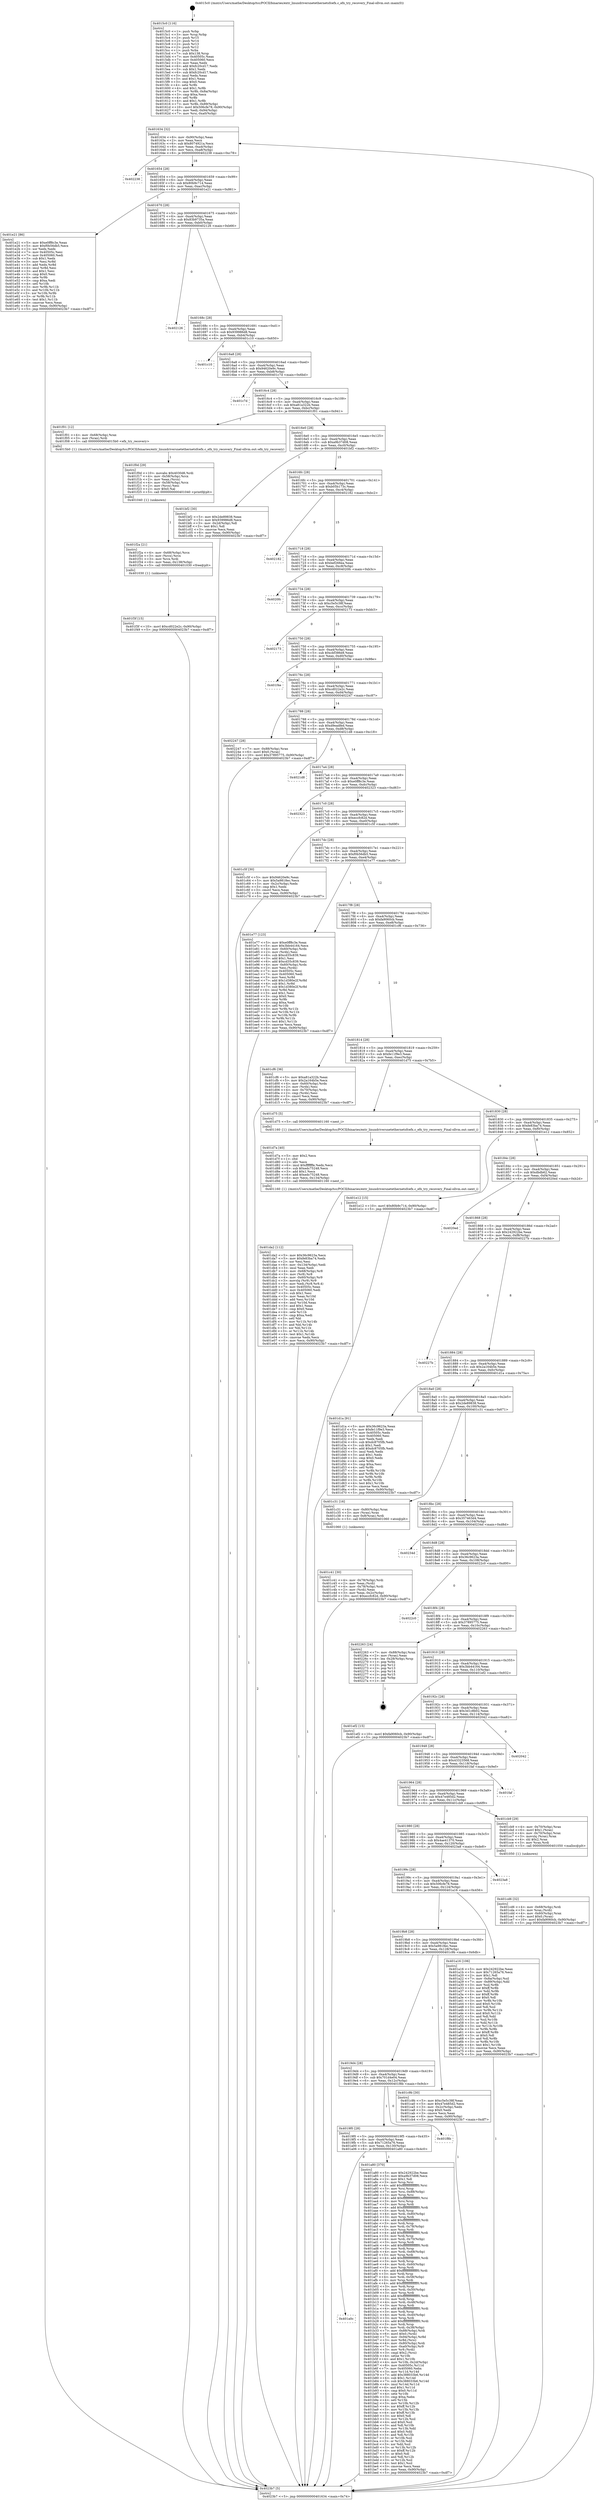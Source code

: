 digraph "0x4015c0" {
  label = "0x4015c0 (/mnt/c/Users/mathe/Desktop/tcc/POCII/binaries/extr_linuxdriversnetethernetsfcefx.c_efx_try_recovery_Final-ollvm.out::main(0))"
  labelloc = "t"
  node[shape=record]

  Entry [label="",width=0.3,height=0.3,shape=circle,fillcolor=black,style=filled]
  "0x401634" [label="{
     0x401634 [32]\l
     | [instrs]\l
     &nbsp;&nbsp;0x401634 \<+6\>: mov -0x90(%rbp),%eax\l
     &nbsp;&nbsp;0x40163a \<+2\>: mov %eax,%ecx\l
     &nbsp;&nbsp;0x40163c \<+6\>: sub $0x8074921a,%ecx\l
     &nbsp;&nbsp;0x401642 \<+6\>: mov %eax,-0xa4(%rbp)\l
     &nbsp;&nbsp;0x401648 \<+6\>: mov %ecx,-0xa8(%rbp)\l
     &nbsp;&nbsp;0x40164e \<+6\>: je 0000000000402238 \<main+0xc78\>\l
  }"]
  "0x402238" [label="{
     0x402238\l
  }", style=dashed]
  "0x401654" [label="{
     0x401654 [28]\l
     | [instrs]\l
     &nbsp;&nbsp;0x401654 \<+5\>: jmp 0000000000401659 \<main+0x99\>\l
     &nbsp;&nbsp;0x401659 \<+6\>: mov -0xa4(%rbp),%eax\l
     &nbsp;&nbsp;0x40165f \<+5\>: sub $0x80b9c714,%eax\l
     &nbsp;&nbsp;0x401664 \<+6\>: mov %eax,-0xac(%rbp)\l
     &nbsp;&nbsp;0x40166a \<+6\>: je 0000000000401e21 \<main+0x861\>\l
  }"]
  Exit [label="",width=0.3,height=0.3,shape=circle,fillcolor=black,style=filled,peripheries=2]
  "0x401e21" [label="{
     0x401e21 [86]\l
     | [instrs]\l
     &nbsp;&nbsp;0x401e21 \<+5\>: mov $0xe0ff8c3e,%eax\l
     &nbsp;&nbsp;0x401e26 \<+5\>: mov $0xf0b56db5,%ecx\l
     &nbsp;&nbsp;0x401e2b \<+2\>: xor %edx,%edx\l
     &nbsp;&nbsp;0x401e2d \<+7\>: mov 0x40505c,%esi\l
     &nbsp;&nbsp;0x401e34 \<+7\>: mov 0x405060,%edi\l
     &nbsp;&nbsp;0x401e3b \<+3\>: sub $0x1,%edx\l
     &nbsp;&nbsp;0x401e3e \<+3\>: mov %esi,%r8d\l
     &nbsp;&nbsp;0x401e41 \<+3\>: add %edx,%r8d\l
     &nbsp;&nbsp;0x401e44 \<+4\>: imul %r8d,%esi\l
     &nbsp;&nbsp;0x401e48 \<+3\>: and $0x1,%esi\l
     &nbsp;&nbsp;0x401e4b \<+3\>: cmp $0x0,%esi\l
     &nbsp;&nbsp;0x401e4e \<+4\>: sete %r9b\l
     &nbsp;&nbsp;0x401e52 \<+3\>: cmp $0xa,%edi\l
     &nbsp;&nbsp;0x401e55 \<+4\>: setl %r10b\l
     &nbsp;&nbsp;0x401e59 \<+3\>: mov %r9b,%r11b\l
     &nbsp;&nbsp;0x401e5c \<+3\>: and %r10b,%r11b\l
     &nbsp;&nbsp;0x401e5f \<+3\>: xor %r10b,%r9b\l
     &nbsp;&nbsp;0x401e62 \<+3\>: or %r9b,%r11b\l
     &nbsp;&nbsp;0x401e65 \<+4\>: test $0x1,%r11b\l
     &nbsp;&nbsp;0x401e69 \<+3\>: cmovne %ecx,%eax\l
     &nbsp;&nbsp;0x401e6c \<+6\>: mov %eax,-0x90(%rbp)\l
     &nbsp;&nbsp;0x401e72 \<+5\>: jmp 00000000004023b7 \<main+0xdf7\>\l
  }"]
  "0x401670" [label="{
     0x401670 [28]\l
     | [instrs]\l
     &nbsp;&nbsp;0x401670 \<+5\>: jmp 0000000000401675 \<main+0xb5\>\l
     &nbsp;&nbsp;0x401675 \<+6\>: mov -0xa4(%rbp),%eax\l
     &nbsp;&nbsp;0x40167b \<+5\>: sub $0x83b9735a,%eax\l
     &nbsp;&nbsp;0x401680 \<+6\>: mov %eax,-0xb0(%rbp)\l
     &nbsp;&nbsp;0x401686 \<+6\>: je 0000000000402126 \<main+0xb66\>\l
  }"]
  "0x401f3f" [label="{
     0x401f3f [15]\l
     | [instrs]\l
     &nbsp;&nbsp;0x401f3f \<+10\>: movl $0xcd022e2c,-0x90(%rbp)\l
     &nbsp;&nbsp;0x401f49 \<+5\>: jmp 00000000004023b7 \<main+0xdf7\>\l
  }"]
  "0x402126" [label="{
     0x402126\l
  }", style=dashed]
  "0x40168c" [label="{
     0x40168c [28]\l
     | [instrs]\l
     &nbsp;&nbsp;0x40168c \<+5\>: jmp 0000000000401691 \<main+0xd1\>\l
     &nbsp;&nbsp;0x401691 \<+6\>: mov -0xa4(%rbp),%eax\l
     &nbsp;&nbsp;0x401697 \<+5\>: sub $0x939986d8,%eax\l
     &nbsp;&nbsp;0x40169c \<+6\>: mov %eax,-0xb4(%rbp)\l
     &nbsp;&nbsp;0x4016a2 \<+6\>: je 0000000000401c10 \<main+0x650\>\l
  }"]
  "0x401f2a" [label="{
     0x401f2a [21]\l
     | [instrs]\l
     &nbsp;&nbsp;0x401f2a \<+4\>: mov -0x68(%rbp),%rcx\l
     &nbsp;&nbsp;0x401f2e \<+3\>: mov (%rcx),%rcx\l
     &nbsp;&nbsp;0x401f31 \<+3\>: mov %rcx,%rdi\l
     &nbsp;&nbsp;0x401f34 \<+6\>: mov %eax,-0x138(%rbp)\l
     &nbsp;&nbsp;0x401f3a \<+5\>: call 0000000000401030 \<free@plt\>\l
     | [calls]\l
     &nbsp;&nbsp;0x401030 \{1\} (unknown)\l
  }"]
  "0x401c10" [label="{
     0x401c10\l
  }", style=dashed]
  "0x4016a8" [label="{
     0x4016a8 [28]\l
     | [instrs]\l
     &nbsp;&nbsp;0x4016a8 \<+5\>: jmp 00000000004016ad \<main+0xed\>\l
     &nbsp;&nbsp;0x4016ad \<+6\>: mov -0xa4(%rbp),%eax\l
     &nbsp;&nbsp;0x4016b3 \<+5\>: sub $0x94620e9c,%eax\l
     &nbsp;&nbsp;0x4016b8 \<+6\>: mov %eax,-0xb8(%rbp)\l
     &nbsp;&nbsp;0x4016be \<+6\>: je 0000000000401c7d \<main+0x6bd\>\l
  }"]
  "0x401f0d" [label="{
     0x401f0d [29]\l
     | [instrs]\l
     &nbsp;&nbsp;0x401f0d \<+10\>: movabs $0x4030d6,%rdi\l
     &nbsp;&nbsp;0x401f17 \<+4\>: mov -0x58(%rbp),%rcx\l
     &nbsp;&nbsp;0x401f1b \<+2\>: mov %eax,(%rcx)\l
     &nbsp;&nbsp;0x401f1d \<+4\>: mov -0x58(%rbp),%rcx\l
     &nbsp;&nbsp;0x401f21 \<+2\>: mov (%rcx),%esi\l
     &nbsp;&nbsp;0x401f23 \<+2\>: mov $0x0,%al\l
     &nbsp;&nbsp;0x401f25 \<+5\>: call 0000000000401040 \<printf@plt\>\l
     | [calls]\l
     &nbsp;&nbsp;0x401040 \{1\} (unknown)\l
  }"]
  "0x401c7d" [label="{
     0x401c7d\l
  }", style=dashed]
  "0x4016c4" [label="{
     0x4016c4 [28]\l
     | [instrs]\l
     &nbsp;&nbsp;0x4016c4 \<+5\>: jmp 00000000004016c9 \<main+0x109\>\l
     &nbsp;&nbsp;0x4016c9 \<+6\>: mov -0xa4(%rbp),%eax\l
     &nbsp;&nbsp;0x4016cf \<+5\>: sub $0xa81a322b,%eax\l
     &nbsp;&nbsp;0x4016d4 \<+6\>: mov %eax,-0xbc(%rbp)\l
     &nbsp;&nbsp;0x4016da \<+6\>: je 0000000000401f01 \<main+0x941\>\l
  }"]
  "0x401da2" [label="{
     0x401da2 [112]\l
     | [instrs]\l
     &nbsp;&nbsp;0x401da2 \<+5\>: mov $0x36c9623a,%ecx\l
     &nbsp;&nbsp;0x401da7 \<+5\>: mov $0xfe83ba74,%edx\l
     &nbsp;&nbsp;0x401dac \<+2\>: xor %esi,%esi\l
     &nbsp;&nbsp;0x401dae \<+6\>: mov -0x134(%rbp),%edi\l
     &nbsp;&nbsp;0x401db4 \<+3\>: imul %eax,%edi\l
     &nbsp;&nbsp;0x401db7 \<+4\>: mov -0x68(%rbp),%r8\l
     &nbsp;&nbsp;0x401dbb \<+3\>: mov (%r8),%r8\l
     &nbsp;&nbsp;0x401dbe \<+4\>: mov -0x60(%rbp),%r9\l
     &nbsp;&nbsp;0x401dc2 \<+3\>: movslq (%r9),%r9\l
     &nbsp;&nbsp;0x401dc5 \<+4\>: mov %edi,(%r8,%r9,4)\l
     &nbsp;&nbsp;0x401dc9 \<+7\>: mov 0x40505c,%eax\l
     &nbsp;&nbsp;0x401dd0 \<+7\>: mov 0x405060,%edi\l
     &nbsp;&nbsp;0x401dd7 \<+3\>: sub $0x1,%esi\l
     &nbsp;&nbsp;0x401dda \<+3\>: mov %eax,%r10d\l
     &nbsp;&nbsp;0x401ddd \<+3\>: add %esi,%r10d\l
     &nbsp;&nbsp;0x401de0 \<+4\>: imul %r10d,%eax\l
     &nbsp;&nbsp;0x401de4 \<+3\>: and $0x1,%eax\l
     &nbsp;&nbsp;0x401de7 \<+3\>: cmp $0x0,%eax\l
     &nbsp;&nbsp;0x401dea \<+4\>: sete %r11b\l
     &nbsp;&nbsp;0x401dee \<+3\>: cmp $0xa,%edi\l
     &nbsp;&nbsp;0x401df1 \<+3\>: setl %bl\l
     &nbsp;&nbsp;0x401df4 \<+3\>: mov %r11b,%r14b\l
     &nbsp;&nbsp;0x401df7 \<+3\>: and %bl,%r14b\l
     &nbsp;&nbsp;0x401dfa \<+3\>: xor %bl,%r11b\l
     &nbsp;&nbsp;0x401dfd \<+3\>: or %r11b,%r14b\l
     &nbsp;&nbsp;0x401e00 \<+4\>: test $0x1,%r14b\l
     &nbsp;&nbsp;0x401e04 \<+3\>: cmovne %edx,%ecx\l
     &nbsp;&nbsp;0x401e07 \<+6\>: mov %ecx,-0x90(%rbp)\l
     &nbsp;&nbsp;0x401e0d \<+5\>: jmp 00000000004023b7 \<main+0xdf7\>\l
  }"]
  "0x401f01" [label="{
     0x401f01 [12]\l
     | [instrs]\l
     &nbsp;&nbsp;0x401f01 \<+4\>: mov -0x68(%rbp),%rax\l
     &nbsp;&nbsp;0x401f05 \<+3\>: mov (%rax),%rdi\l
     &nbsp;&nbsp;0x401f08 \<+5\>: call 00000000004015b0 \<efx_try_recovery\>\l
     | [calls]\l
     &nbsp;&nbsp;0x4015b0 \{1\} (/mnt/c/Users/mathe/Desktop/tcc/POCII/binaries/extr_linuxdriversnetethernetsfcefx.c_efx_try_recovery_Final-ollvm.out::efx_try_recovery)\l
  }"]
  "0x4016e0" [label="{
     0x4016e0 [28]\l
     | [instrs]\l
     &nbsp;&nbsp;0x4016e0 \<+5\>: jmp 00000000004016e5 \<main+0x125\>\l
     &nbsp;&nbsp;0x4016e5 \<+6\>: mov -0xa4(%rbp),%eax\l
     &nbsp;&nbsp;0x4016eb \<+5\>: sub $0xa9b37d08,%eax\l
     &nbsp;&nbsp;0x4016f0 \<+6\>: mov %eax,-0xc0(%rbp)\l
     &nbsp;&nbsp;0x4016f6 \<+6\>: je 0000000000401bf2 \<main+0x632\>\l
  }"]
  "0x401d7a" [label="{
     0x401d7a [40]\l
     | [instrs]\l
     &nbsp;&nbsp;0x401d7a \<+5\>: mov $0x2,%ecx\l
     &nbsp;&nbsp;0x401d7f \<+1\>: cltd\l
     &nbsp;&nbsp;0x401d80 \<+2\>: idiv %ecx\l
     &nbsp;&nbsp;0x401d82 \<+6\>: imul $0xfffffffe,%edx,%ecx\l
     &nbsp;&nbsp;0x401d88 \<+6\>: sub $0xedc75248,%ecx\l
     &nbsp;&nbsp;0x401d8e \<+3\>: add $0x1,%ecx\l
     &nbsp;&nbsp;0x401d91 \<+6\>: add $0xedc75248,%ecx\l
     &nbsp;&nbsp;0x401d97 \<+6\>: mov %ecx,-0x134(%rbp)\l
     &nbsp;&nbsp;0x401d9d \<+5\>: call 0000000000401160 \<next_i\>\l
     | [calls]\l
     &nbsp;&nbsp;0x401160 \{1\} (/mnt/c/Users/mathe/Desktop/tcc/POCII/binaries/extr_linuxdriversnetethernetsfcefx.c_efx_try_recovery_Final-ollvm.out::next_i)\l
  }"]
  "0x401bf2" [label="{
     0x401bf2 [30]\l
     | [instrs]\l
     &nbsp;&nbsp;0x401bf2 \<+5\>: mov $0x2de89838,%eax\l
     &nbsp;&nbsp;0x401bf7 \<+5\>: mov $0x939986d8,%ecx\l
     &nbsp;&nbsp;0x401bfc \<+3\>: mov -0x2d(%rbp),%dl\l
     &nbsp;&nbsp;0x401bff \<+3\>: test $0x1,%dl\l
     &nbsp;&nbsp;0x401c02 \<+3\>: cmovne %ecx,%eax\l
     &nbsp;&nbsp;0x401c05 \<+6\>: mov %eax,-0x90(%rbp)\l
     &nbsp;&nbsp;0x401c0b \<+5\>: jmp 00000000004023b7 \<main+0xdf7\>\l
  }"]
  "0x4016fc" [label="{
     0x4016fc [28]\l
     | [instrs]\l
     &nbsp;&nbsp;0x4016fc \<+5\>: jmp 0000000000401701 \<main+0x141\>\l
     &nbsp;&nbsp;0x401701 \<+6\>: mov -0xa4(%rbp),%eax\l
     &nbsp;&nbsp;0x401707 \<+5\>: sub $0xb05b173c,%eax\l
     &nbsp;&nbsp;0x40170c \<+6\>: mov %eax,-0xc4(%rbp)\l
     &nbsp;&nbsp;0x401712 \<+6\>: je 0000000000402182 \<main+0xbc2\>\l
  }"]
  "0x401cd6" [label="{
     0x401cd6 [32]\l
     | [instrs]\l
     &nbsp;&nbsp;0x401cd6 \<+4\>: mov -0x68(%rbp),%rdi\l
     &nbsp;&nbsp;0x401cda \<+3\>: mov %rax,(%rdi)\l
     &nbsp;&nbsp;0x401cdd \<+4\>: mov -0x60(%rbp),%rax\l
     &nbsp;&nbsp;0x401ce1 \<+6\>: movl $0x0,(%rax)\l
     &nbsp;&nbsp;0x401ce7 \<+10\>: movl $0xfa9060cb,-0x90(%rbp)\l
     &nbsp;&nbsp;0x401cf1 \<+5\>: jmp 00000000004023b7 \<main+0xdf7\>\l
  }"]
  "0x402182" [label="{
     0x402182\l
  }", style=dashed]
  "0x401718" [label="{
     0x401718 [28]\l
     | [instrs]\l
     &nbsp;&nbsp;0x401718 \<+5\>: jmp 000000000040171d \<main+0x15d\>\l
     &nbsp;&nbsp;0x40171d \<+6\>: mov -0xa4(%rbp),%eax\l
     &nbsp;&nbsp;0x401723 \<+5\>: sub $0xbef266ea,%eax\l
     &nbsp;&nbsp;0x401728 \<+6\>: mov %eax,-0xc8(%rbp)\l
     &nbsp;&nbsp;0x40172e \<+6\>: je 00000000004020fc \<main+0xb3c\>\l
  }"]
  "0x401c41" [label="{
     0x401c41 [30]\l
     | [instrs]\l
     &nbsp;&nbsp;0x401c41 \<+4\>: mov -0x78(%rbp),%rdi\l
     &nbsp;&nbsp;0x401c45 \<+2\>: mov %eax,(%rdi)\l
     &nbsp;&nbsp;0x401c47 \<+4\>: mov -0x78(%rbp),%rdi\l
     &nbsp;&nbsp;0x401c4b \<+2\>: mov (%rdi),%eax\l
     &nbsp;&nbsp;0x401c4d \<+3\>: mov %eax,-0x2c(%rbp)\l
     &nbsp;&nbsp;0x401c50 \<+10\>: movl $0xeccfc82d,-0x90(%rbp)\l
     &nbsp;&nbsp;0x401c5a \<+5\>: jmp 00000000004023b7 \<main+0xdf7\>\l
  }"]
  "0x4020fc" [label="{
     0x4020fc\l
  }", style=dashed]
  "0x401734" [label="{
     0x401734 [28]\l
     | [instrs]\l
     &nbsp;&nbsp;0x401734 \<+5\>: jmp 0000000000401739 \<main+0x179\>\l
     &nbsp;&nbsp;0x401739 \<+6\>: mov -0xa4(%rbp),%eax\l
     &nbsp;&nbsp;0x40173f \<+5\>: sub $0xc5e5c38f,%eax\l
     &nbsp;&nbsp;0x401744 \<+6\>: mov %eax,-0xcc(%rbp)\l
     &nbsp;&nbsp;0x40174a \<+6\>: je 0000000000402173 \<main+0xbb3\>\l
  }"]
  "0x401a0c" [label="{
     0x401a0c\l
  }", style=dashed]
  "0x402173" [label="{
     0x402173\l
  }", style=dashed]
  "0x401750" [label="{
     0x401750 [28]\l
     | [instrs]\l
     &nbsp;&nbsp;0x401750 \<+5\>: jmp 0000000000401755 \<main+0x195\>\l
     &nbsp;&nbsp;0x401755 \<+6\>: mov -0xa4(%rbp),%eax\l
     &nbsp;&nbsp;0x40175b \<+5\>: sub $0xcbf386e8,%eax\l
     &nbsp;&nbsp;0x401760 \<+6\>: mov %eax,-0xd0(%rbp)\l
     &nbsp;&nbsp;0x401766 \<+6\>: je 0000000000401f4e \<main+0x98e\>\l
  }"]
  "0x401a80" [label="{
     0x401a80 [370]\l
     | [instrs]\l
     &nbsp;&nbsp;0x401a80 \<+5\>: mov $0x242922be,%eax\l
     &nbsp;&nbsp;0x401a85 \<+5\>: mov $0xa9b37d08,%ecx\l
     &nbsp;&nbsp;0x401a8a \<+2\>: mov $0x1,%dl\l
     &nbsp;&nbsp;0x401a8c \<+3\>: mov %rsp,%rsi\l
     &nbsp;&nbsp;0x401a8f \<+4\>: add $0xfffffffffffffff0,%rsi\l
     &nbsp;&nbsp;0x401a93 \<+3\>: mov %rsi,%rsp\l
     &nbsp;&nbsp;0x401a96 \<+7\>: mov %rsi,-0x88(%rbp)\l
     &nbsp;&nbsp;0x401a9d \<+3\>: mov %rsp,%rsi\l
     &nbsp;&nbsp;0x401aa0 \<+4\>: add $0xfffffffffffffff0,%rsi\l
     &nbsp;&nbsp;0x401aa4 \<+3\>: mov %rsi,%rsp\l
     &nbsp;&nbsp;0x401aa7 \<+3\>: mov %rsp,%rdi\l
     &nbsp;&nbsp;0x401aaa \<+4\>: add $0xfffffffffffffff0,%rdi\l
     &nbsp;&nbsp;0x401aae \<+3\>: mov %rdi,%rsp\l
     &nbsp;&nbsp;0x401ab1 \<+4\>: mov %rdi,-0x80(%rbp)\l
     &nbsp;&nbsp;0x401ab5 \<+3\>: mov %rsp,%rdi\l
     &nbsp;&nbsp;0x401ab8 \<+4\>: add $0xfffffffffffffff0,%rdi\l
     &nbsp;&nbsp;0x401abc \<+3\>: mov %rdi,%rsp\l
     &nbsp;&nbsp;0x401abf \<+4\>: mov %rdi,-0x78(%rbp)\l
     &nbsp;&nbsp;0x401ac3 \<+3\>: mov %rsp,%rdi\l
     &nbsp;&nbsp;0x401ac6 \<+4\>: add $0xfffffffffffffff0,%rdi\l
     &nbsp;&nbsp;0x401aca \<+3\>: mov %rdi,%rsp\l
     &nbsp;&nbsp;0x401acd \<+4\>: mov %rdi,-0x70(%rbp)\l
     &nbsp;&nbsp;0x401ad1 \<+3\>: mov %rsp,%rdi\l
     &nbsp;&nbsp;0x401ad4 \<+4\>: add $0xfffffffffffffff0,%rdi\l
     &nbsp;&nbsp;0x401ad8 \<+3\>: mov %rdi,%rsp\l
     &nbsp;&nbsp;0x401adb \<+4\>: mov %rdi,-0x68(%rbp)\l
     &nbsp;&nbsp;0x401adf \<+3\>: mov %rsp,%rdi\l
     &nbsp;&nbsp;0x401ae2 \<+4\>: add $0xfffffffffffffff0,%rdi\l
     &nbsp;&nbsp;0x401ae6 \<+3\>: mov %rdi,%rsp\l
     &nbsp;&nbsp;0x401ae9 \<+4\>: mov %rdi,-0x60(%rbp)\l
     &nbsp;&nbsp;0x401aed \<+3\>: mov %rsp,%rdi\l
     &nbsp;&nbsp;0x401af0 \<+4\>: add $0xfffffffffffffff0,%rdi\l
     &nbsp;&nbsp;0x401af4 \<+3\>: mov %rdi,%rsp\l
     &nbsp;&nbsp;0x401af7 \<+4\>: mov %rdi,-0x58(%rbp)\l
     &nbsp;&nbsp;0x401afb \<+3\>: mov %rsp,%rdi\l
     &nbsp;&nbsp;0x401afe \<+4\>: add $0xfffffffffffffff0,%rdi\l
     &nbsp;&nbsp;0x401b02 \<+3\>: mov %rdi,%rsp\l
     &nbsp;&nbsp;0x401b05 \<+4\>: mov %rdi,-0x50(%rbp)\l
     &nbsp;&nbsp;0x401b09 \<+3\>: mov %rsp,%rdi\l
     &nbsp;&nbsp;0x401b0c \<+4\>: add $0xfffffffffffffff0,%rdi\l
     &nbsp;&nbsp;0x401b10 \<+3\>: mov %rdi,%rsp\l
     &nbsp;&nbsp;0x401b13 \<+4\>: mov %rdi,-0x48(%rbp)\l
     &nbsp;&nbsp;0x401b17 \<+3\>: mov %rsp,%rdi\l
     &nbsp;&nbsp;0x401b1a \<+4\>: add $0xfffffffffffffff0,%rdi\l
     &nbsp;&nbsp;0x401b1e \<+3\>: mov %rdi,%rsp\l
     &nbsp;&nbsp;0x401b21 \<+4\>: mov %rdi,-0x40(%rbp)\l
     &nbsp;&nbsp;0x401b25 \<+3\>: mov %rsp,%rdi\l
     &nbsp;&nbsp;0x401b28 \<+4\>: add $0xfffffffffffffff0,%rdi\l
     &nbsp;&nbsp;0x401b2c \<+3\>: mov %rdi,%rsp\l
     &nbsp;&nbsp;0x401b2f \<+4\>: mov %rdi,-0x38(%rbp)\l
     &nbsp;&nbsp;0x401b33 \<+7\>: mov -0x88(%rbp),%rdi\l
     &nbsp;&nbsp;0x401b3a \<+6\>: movl $0x0,(%rdi)\l
     &nbsp;&nbsp;0x401b40 \<+7\>: mov -0x94(%rbp),%r8d\l
     &nbsp;&nbsp;0x401b47 \<+3\>: mov %r8d,(%rsi)\l
     &nbsp;&nbsp;0x401b4a \<+4\>: mov -0x80(%rbp),%rdi\l
     &nbsp;&nbsp;0x401b4e \<+7\>: mov -0xa0(%rbp),%r9\l
     &nbsp;&nbsp;0x401b55 \<+3\>: mov %r9,(%rdi)\l
     &nbsp;&nbsp;0x401b58 \<+3\>: cmpl $0x2,(%rsi)\l
     &nbsp;&nbsp;0x401b5b \<+4\>: setne %r10b\l
     &nbsp;&nbsp;0x401b5f \<+4\>: and $0x1,%r10b\l
     &nbsp;&nbsp;0x401b63 \<+4\>: mov %r10b,-0x2d(%rbp)\l
     &nbsp;&nbsp;0x401b67 \<+8\>: mov 0x40505c,%r11d\l
     &nbsp;&nbsp;0x401b6f \<+7\>: mov 0x405060,%ebx\l
     &nbsp;&nbsp;0x401b76 \<+3\>: mov %r11d,%r14d\l
     &nbsp;&nbsp;0x401b79 \<+7\>: add $0x388033b6,%r14d\l
     &nbsp;&nbsp;0x401b80 \<+4\>: sub $0x1,%r14d\l
     &nbsp;&nbsp;0x401b84 \<+7\>: sub $0x388033b6,%r14d\l
     &nbsp;&nbsp;0x401b8b \<+4\>: imul %r14d,%r11d\l
     &nbsp;&nbsp;0x401b8f \<+4\>: and $0x1,%r11d\l
     &nbsp;&nbsp;0x401b93 \<+4\>: cmp $0x0,%r11d\l
     &nbsp;&nbsp;0x401b97 \<+4\>: sete %r10b\l
     &nbsp;&nbsp;0x401b9b \<+3\>: cmp $0xa,%ebx\l
     &nbsp;&nbsp;0x401b9e \<+4\>: setl %r15b\l
     &nbsp;&nbsp;0x401ba2 \<+3\>: mov %r10b,%r12b\l
     &nbsp;&nbsp;0x401ba5 \<+4\>: xor $0xff,%r12b\l
     &nbsp;&nbsp;0x401ba9 \<+3\>: mov %r15b,%r13b\l
     &nbsp;&nbsp;0x401bac \<+4\>: xor $0xff,%r13b\l
     &nbsp;&nbsp;0x401bb0 \<+3\>: xor $0x0,%dl\l
     &nbsp;&nbsp;0x401bb3 \<+3\>: mov %r12b,%sil\l
     &nbsp;&nbsp;0x401bb6 \<+4\>: and $0x0,%sil\l
     &nbsp;&nbsp;0x401bba \<+3\>: and %dl,%r10b\l
     &nbsp;&nbsp;0x401bbd \<+3\>: mov %r13b,%dil\l
     &nbsp;&nbsp;0x401bc0 \<+4\>: and $0x0,%dil\l
     &nbsp;&nbsp;0x401bc4 \<+3\>: and %dl,%r15b\l
     &nbsp;&nbsp;0x401bc7 \<+3\>: or %r10b,%sil\l
     &nbsp;&nbsp;0x401bca \<+3\>: or %r15b,%dil\l
     &nbsp;&nbsp;0x401bcd \<+3\>: xor %dil,%sil\l
     &nbsp;&nbsp;0x401bd0 \<+3\>: or %r13b,%r12b\l
     &nbsp;&nbsp;0x401bd3 \<+4\>: xor $0xff,%r12b\l
     &nbsp;&nbsp;0x401bd7 \<+3\>: or $0x0,%dl\l
     &nbsp;&nbsp;0x401bda \<+3\>: and %dl,%r12b\l
     &nbsp;&nbsp;0x401bdd \<+3\>: or %r12b,%sil\l
     &nbsp;&nbsp;0x401be0 \<+4\>: test $0x1,%sil\l
     &nbsp;&nbsp;0x401be4 \<+3\>: cmovne %ecx,%eax\l
     &nbsp;&nbsp;0x401be7 \<+6\>: mov %eax,-0x90(%rbp)\l
     &nbsp;&nbsp;0x401bed \<+5\>: jmp 00000000004023b7 \<main+0xdf7\>\l
  }"]
  "0x401f4e" [label="{
     0x401f4e\l
  }", style=dashed]
  "0x40176c" [label="{
     0x40176c [28]\l
     | [instrs]\l
     &nbsp;&nbsp;0x40176c \<+5\>: jmp 0000000000401771 \<main+0x1b1\>\l
     &nbsp;&nbsp;0x401771 \<+6\>: mov -0xa4(%rbp),%eax\l
     &nbsp;&nbsp;0x401777 \<+5\>: sub $0xcd022e2c,%eax\l
     &nbsp;&nbsp;0x40177c \<+6\>: mov %eax,-0xd4(%rbp)\l
     &nbsp;&nbsp;0x401782 \<+6\>: je 0000000000402247 \<main+0xc87\>\l
  }"]
  "0x4019f0" [label="{
     0x4019f0 [28]\l
     | [instrs]\l
     &nbsp;&nbsp;0x4019f0 \<+5\>: jmp 00000000004019f5 \<main+0x435\>\l
     &nbsp;&nbsp;0x4019f5 \<+6\>: mov -0xa4(%rbp),%eax\l
     &nbsp;&nbsp;0x4019fb \<+5\>: sub $0x71265a76,%eax\l
     &nbsp;&nbsp;0x401a00 \<+6\>: mov %eax,-0x130(%rbp)\l
     &nbsp;&nbsp;0x401a06 \<+6\>: je 0000000000401a80 \<main+0x4c0\>\l
  }"]
  "0x402247" [label="{
     0x402247 [28]\l
     | [instrs]\l
     &nbsp;&nbsp;0x402247 \<+7\>: mov -0x88(%rbp),%rax\l
     &nbsp;&nbsp;0x40224e \<+6\>: movl $0x0,(%rax)\l
     &nbsp;&nbsp;0x402254 \<+10\>: movl $0x37895775,-0x90(%rbp)\l
     &nbsp;&nbsp;0x40225e \<+5\>: jmp 00000000004023b7 \<main+0xdf7\>\l
  }"]
  "0x401788" [label="{
     0x401788 [28]\l
     | [instrs]\l
     &nbsp;&nbsp;0x401788 \<+5\>: jmp 000000000040178d \<main+0x1cd\>\l
     &nbsp;&nbsp;0x40178d \<+6\>: mov -0xa4(%rbp),%eax\l
     &nbsp;&nbsp;0x401793 \<+5\>: sub $0xd9eadfed,%eax\l
     &nbsp;&nbsp;0x401798 \<+6\>: mov %eax,-0xd8(%rbp)\l
     &nbsp;&nbsp;0x40179e \<+6\>: je 00000000004021d8 \<main+0xc18\>\l
  }"]
  "0x401f8b" [label="{
     0x401f8b\l
  }", style=dashed]
  "0x4021d8" [label="{
     0x4021d8\l
  }", style=dashed]
  "0x4017a4" [label="{
     0x4017a4 [28]\l
     | [instrs]\l
     &nbsp;&nbsp;0x4017a4 \<+5\>: jmp 00000000004017a9 \<main+0x1e9\>\l
     &nbsp;&nbsp;0x4017a9 \<+6\>: mov -0xa4(%rbp),%eax\l
     &nbsp;&nbsp;0x4017af \<+5\>: sub $0xe0ff8c3e,%eax\l
     &nbsp;&nbsp;0x4017b4 \<+6\>: mov %eax,-0xdc(%rbp)\l
     &nbsp;&nbsp;0x4017ba \<+6\>: je 0000000000402323 \<main+0xd63\>\l
  }"]
  "0x4019d4" [label="{
     0x4019d4 [28]\l
     | [instrs]\l
     &nbsp;&nbsp;0x4019d4 \<+5\>: jmp 00000000004019d9 \<main+0x419\>\l
     &nbsp;&nbsp;0x4019d9 \<+6\>: mov -0xa4(%rbp),%eax\l
     &nbsp;&nbsp;0x4019df \<+5\>: sub $0x701d4e04,%eax\l
     &nbsp;&nbsp;0x4019e4 \<+6\>: mov %eax,-0x12c(%rbp)\l
     &nbsp;&nbsp;0x4019ea \<+6\>: je 0000000000401f8b \<main+0x9cb\>\l
  }"]
  "0x402323" [label="{
     0x402323\l
  }", style=dashed]
  "0x4017c0" [label="{
     0x4017c0 [28]\l
     | [instrs]\l
     &nbsp;&nbsp;0x4017c0 \<+5\>: jmp 00000000004017c5 \<main+0x205\>\l
     &nbsp;&nbsp;0x4017c5 \<+6\>: mov -0xa4(%rbp),%eax\l
     &nbsp;&nbsp;0x4017cb \<+5\>: sub $0xeccfc82d,%eax\l
     &nbsp;&nbsp;0x4017d0 \<+6\>: mov %eax,-0xe0(%rbp)\l
     &nbsp;&nbsp;0x4017d6 \<+6\>: je 0000000000401c5f \<main+0x69f\>\l
  }"]
  "0x401c9b" [label="{
     0x401c9b [30]\l
     | [instrs]\l
     &nbsp;&nbsp;0x401c9b \<+5\>: mov $0xc5e5c38f,%eax\l
     &nbsp;&nbsp;0x401ca0 \<+5\>: mov $0x47e485d2,%ecx\l
     &nbsp;&nbsp;0x401ca5 \<+3\>: mov -0x2c(%rbp),%edx\l
     &nbsp;&nbsp;0x401ca8 \<+3\>: cmp $0x0,%edx\l
     &nbsp;&nbsp;0x401cab \<+3\>: cmove %ecx,%eax\l
     &nbsp;&nbsp;0x401cae \<+6\>: mov %eax,-0x90(%rbp)\l
     &nbsp;&nbsp;0x401cb4 \<+5\>: jmp 00000000004023b7 \<main+0xdf7\>\l
  }"]
  "0x401c5f" [label="{
     0x401c5f [30]\l
     | [instrs]\l
     &nbsp;&nbsp;0x401c5f \<+5\>: mov $0x94620e9c,%eax\l
     &nbsp;&nbsp;0x401c64 \<+5\>: mov $0x5a9818ec,%ecx\l
     &nbsp;&nbsp;0x401c69 \<+3\>: mov -0x2c(%rbp),%edx\l
     &nbsp;&nbsp;0x401c6c \<+3\>: cmp $0x1,%edx\l
     &nbsp;&nbsp;0x401c6f \<+3\>: cmovl %ecx,%eax\l
     &nbsp;&nbsp;0x401c72 \<+6\>: mov %eax,-0x90(%rbp)\l
     &nbsp;&nbsp;0x401c78 \<+5\>: jmp 00000000004023b7 \<main+0xdf7\>\l
  }"]
  "0x4017dc" [label="{
     0x4017dc [28]\l
     | [instrs]\l
     &nbsp;&nbsp;0x4017dc \<+5\>: jmp 00000000004017e1 \<main+0x221\>\l
     &nbsp;&nbsp;0x4017e1 \<+6\>: mov -0xa4(%rbp),%eax\l
     &nbsp;&nbsp;0x4017e7 \<+5\>: sub $0xf0b56db5,%eax\l
     &nbsp;&nbsp;0x4017ec \<+6\>: mov %eax,-0xe4(%rbp)\l
     &nbsp;&nbsp;0x4017f2 \<+6\>: je 0000000000401e77 \<main+0x8b7\>\l
  }"]
  "0x4015c0" [label="{
     0x4015c0 [116]\l
     | [instrs]\l
     &nbsp;&nbsp;0x4015c0 \<+1\>: push %rbp\l
     &nbsp;&nbsp;0x4015c1 \<+3\>: mov %rsp,%rbp\l
     &nbsp;&nbsp;0x4015c4 \<+2\>: push %r15\l
     &nbsp;&nbsp;0x4015c6 \<+2\>: push %r14\l
     &nbsp;&nbsp;0x4015c8 \<+2\>: push %r13\l
     &nbsp;&nbsp;0x4015ca \<+2\>: push %r12\l
     &nbsp;&nbsp;0x4015cc \<+1\>: push %rbx\l
     &nbsp;&nbsp;0x4015cd \<+7\>: sub $0x138,%rsp\l
     &nbsp;&nbsp;0x4015d4 \<+7\>: mov 0x40505c,%eax\l
     &nbsp;&nbsp;0x4015db \<+7\>: mov 0x405060,%ecx\l
     &nbsp;&nbsp;0x4015e2 \<+2\>: mov %eax,%edx\l
     &nbsp;&nbsp;0x4015e4 \<+6\>: add $0xfc20cd17,%edx\l
     &nbsp;&nbsp;0x4015ea \<+3\>: sub $0x1,%edx\l
     &nbsp;&nbsp;0x4015ed \<+6\>: sub $0xfc20cd17,%edx\l
     &nbsp;&nbsp;0x4015f3 \<+3\>: imul %edx,%eax\l
     &nbsp;&nbsp;0x4015f6 \<+3\>: and $0x1,%eax\l
     &nbsp;&nbsp;0x4015f9 \<+3\>: cmp $0x0,%eax\l
     &nbsp;&nbsp;0x4015fc \<+4\>: sete %r8b\l
     &nbsp;&nbsp;0x401600 \<+4\>: and $0x1,%r8b\l
     &nbsp;&nbsp;0x401604 \<+7\>: mov %r8b,-0x8a(%rbp)\l
     &nbsp;&nbsp;0x40160b \<+3\>: cmp $0xa,%ecx\l
     &nbsp;&nbsp;0x40160e \<+4\>: setl %r8b\l
     &nbsp;&nbsp;0x401612 \<+4\>: and $0x1,%r8b\l
     &nbsp;&nbsp;0x401616 \<+7\>: mov %r8b,-0x89(%rbp)\l
     &nbsp;&nbsp;0x40161d \<+10\>: movl $0x506cfe78,-0x90(%rbp)\l
     &nbsp;&nbsp;0x401627 \<+6\>: mov %edi,-0x94(%rbp)\l
     &nbsp;&nbsp;0x40162d \<+7\>: mov %rsi,-0xa0(%rbp)\l
  }"]
  "0x401e77" [label="{
     0x401e77 [123]\l
     | [instrs]\l
     &nbsp;&nbsp;0x401e77 \<+5\>: mov $0xe0ff8c3e,%eax\l
     &nbsp;&nbsp;0x401e7c \<+5\>: mov $0x3bb44164,%ecx\l
     &nbsp;&nbsp;0x401e81 \<+4\>: mov -0x60(%rbp),%rdx\l
     &nbsp;&nbsp;0x401e85 \<+2\>: mov (%rdx),%esi\l
     &nbsp;&nbsp;0x401e87 \<+6\>: sub $0xcd35c839,%esi\l
     &nbsp;&nbsp;0x401e8d \<+3\>: add $0x1,%esi\l
     &nbsp;&nbsp;0x401e90 \<+6\>: add $0xcd35c839,%esi\l
     &nbsp;&nbsp;0x401e96 \<+4\>: mov -0x60(%rbp),%rdx\l
     &nbsp;&nbsp;0x401e9a \<+2\>: mov %esi,(%rdx)\l
     &nbsp;&nbsp;0x401e9c \<+7\>: mov 0x40505c,%esi\l
     &nbsp;&nbsp;0x401ea3 \<+7\>: mov 0x405060,%edi\l
     &nbsp;&nbsp;0x401eaa \<+3\>: mov %esi,%r8d\l
     &nbsp;&nbsp;0x401ead \<+7\>: add $0x1d380e2f,%r8d\l
     &nbsp;&nbsp;0x401eb4 \<+4\>: sub $0x1,%r8d\l
     &nbsp;&nbsp;0x401eb8 \<+7\>: sub $0x1d380e2f,%r8d\l
     &nbsp;&nbsp;0x401ebf \<+4\>: imul %r8d,%esi\l
     &nbsp;&nbsp;0x401ec3 \<+3\>: and $0x1,%esi\l
     &nbsp;&nbsp;0x401ec6 \<+3\>: cmp $0x0,%esi\l
     &nbsp;&nbsp;0x401ec9 \<+4\>: sete %r9b\l
     &nbsp;&nbsp;0x401ecd \<+3\>: cmp $0xa,%edi\l
     &nbsp;&nbsp;0x401ed0 \<+4\>: setl %r10b\l
     &nbsp;&nbsp;0x401ed4 \<+3\>: mov %r9b,%r11b\l
     &nbsp;&nbsp;0x401ed7 \<+3\>: and %r10b,%r11b\l
     &nbsp;&nbsp;0x401eda \<+3\>: xor %r10b,%r9b\l
     &nbsp;&nbsp;0x401edd \<+3\>: or %r9b,%r11b\l
     &nbsp;&nbsp;0x401ee0 \<+4\>: test $0x1,%r11b\l
     &nbsp;&nbsp;0x401ee4 \<+3\>: cmovne %ecx,%eax\l
     &nbsp;&nbsp;0x401ee7 \<+6\>: mov %eax,-0x90(%rbp)\l
     &nbsp;&nbsp;0x401eed \<+5\>: jmp 00000000004023b7 \<main+0xdf7\>\l
  }"]
  "0x4017f8" [label="{
     0x4017f8 [28]\l
     | [instrs]\l
     &nbsp;&nbsp;0x4017f8 \<+5\>: jmp 00000000004017fd \<main+0x23d\>\l
     &nbsp;&nbsp;0x4017fd \<+6\>: mov -0xa4(%rbp),%eax\l
     &nbsp;&nbsp;0x401803 \<+5\>: sub $0xfa9060cb,%eax\l
     &nbsp;&nbsp;0x401808 \<+6\>: mov %eax,-0xe8(%rbp)\l
     &nbsp;&nbsp;0x40180e \<+6\>: je 0000000000401cf6 \<main+0x736\>\l
  }"]
  "0x4023b7" [label="{
     0x4023b7 [5]\l
     | [instrs]\l
     &nbsp;&nbsp;0x4023b7 \<+5\>: jmp 0000000000401634 \<main+0x74\>\l
  }"]
  "0x401cf6" [label="{
     0x401cf6 [36]\l
     | [instrs]\l
     &nbsp;&nbsp;0x401cf6 \<+5\>: mov $0xa81a322b,%eax\l
     &nbsp;&nbsp;0x401cfb \<+5\>: mov $0x2a164b5e,%ecx\l
     &nbsp;&nbsp;0x401d00 \<+4\>: mov -0x60(%rbp),%rdx\l
     &nbsp;&nbsp;0x401d04 \<+2\>: mov (%rdx),%esi\l
     &nbsp;&nbsp;0x401d06 \<+4\>: mov -0x70(%rbp),%rdx\l
     &nbsp;&nbsp;0x401d0a \<+2\>: cmp (%rdx),%esi\l
     &nbsp;&nbsp;0x401d0c \<+3\>: cmovl %ecx,%eax\l
     &nbsp;&nbsp;0x401d0f \<+6\>: mov %eax,-0x90(%rbp)\l
     &nbsp;&nbsp;0x401d15 \<+5\>: jmp 00000000004023b7 \<main+0xdf7\>\l
  }"]
  "0x401814" [label="{
     0x401814 [28]\l
     | [instrs]\l
     &nbsp;&nbsp;0x401814 \<+5\>: jmp 0000000000401819 \<main+0x259\>\l
     &nbsp;&nbsp;0x401819 \<+6\>: mov -0xa4(%rbp),%eax\l
     &nbsp;&nbsp;0x40181f \<+5\>: sub $0xfe11f9e3,%eax\l
     &nbsp;&nbsp;0x401824 \<+6\>: mov %eax,-0xec(%rbp)\l
     &nbsp;&nbsp;0x40182a \<+6\>: je 0000000000401d75 \<main+0x7b5\>\l
  }"]
  "0x4019b8" [label="{
     0x4019b8 [28]\l
     | [instrs]\l
     &nbsp;&nbsp;0x4019b8 \<+5\>: jmp 00000000004019bd \<main+0x3fd\>\l
     &nbsp;&nbsp;0x4019bd \<+6\>: mov -0xa4(%rbp),%eax\l
     &nbsp;&nbsp;0x4019c3 \<+5\>: sub $0x5a9818ec,%eax\l
     &nbsp;&nbsp;0x4019c8 \<+6\>: mov %eax,-0x128(%rbp)\l
     &nbsp;&nbsp;0x4019ce \<+6\>: je 0000000000401c9b \<main+0x6db\>\l
  }"]
  "0x401d75" [label="{
     0x401d75 [5]\l
     | [instrs]\l
     &nbsp;&nbsp;0x401d75 \<+5\>: call 0000000000401160 \<next_i\>\l
     | [calls]\l
     &nbsp;&nbsp;0x401160 \{1\} (/mnt/c/Users/mathe/Desktop/tcc/POCII/binaries/extr_linuxdriversnetethernetsfcefx.c_efx_try_recovery_Final-ollvm.out::next_i)\l
  }"]
  "0x401830" [label="{
     0x401830 [28]\l
     | [instrs]\l
     &nbsp;&nbsp;0x401830 \<+5\>: jmp 0000000000401835 \<main+0x275\>\l
     &nbsp;&nbsp;0x401835 \<+6\>: mov -0xa4(%rbp),%eax\l
     &nbsp;&nbsp;0x40183b \<+5\>: sub $0xfe83ba74,%eax\l
     &nbsp;&nbsp;0x401840 \<+6\>: mov %eax,-0xf0(%rbp)\l
     &nbsp;&nbsp;0x401846 \<+6\>: je 0000000000401e12 \<main+0x852\>\l
  }"]
  "0x401a16" [label="{
     0x401a16 [106]\l
     | [instrs]\l
     &nbsp;&nbsp;0x401a16 \<+5\>: mov $0x242922be,%eax\l
     &nbsp;&nbsp;0x401a1b \<+5\>: mov $0x71265a76,%ecx\l
     &nbsp;&nbsp;0x401a20 \<+2\>: mov $0x1,%dl\l
     &nbsp;&nbsp;0x401a22 \<+7\>: mov -0x8a(%rbp),%sil\l
     &nbsp;&nbsp;0x401a29 \<+7\>: mov -0x89(%rbp),%dil\l
     &nbsp;&nbsp;0x401a30 \<+3\>: mov %sil,%r8b\l
     &nbsp;&nbsp;0x401a33 \<+4\>: xor $0xff,%r8b\l
     &nbsp;&nbsp;0x401a37 \<+3\>: mov %dil,%r9b\l
     &nbsp;&nbsp;0x401a3a \<+4\>: xor $0xff,%r9b\l
     &nbsp;&nbsp;0x401a3e \<+3\>: xor $0x0,%dl\l
     &nbsp;&nbsp;0x401a41 \<+3\>: mov %r8b,%r10b\l
     &nbsp;&nbsp;0x401a44 \<+4\>: and $0x0,%r10b\l
     &nbsp;&nbsp;0x401a48 \<+3\>: and %dl,%sil\l
     &nbsp;&nbsp;0x401a4b \<+3\>: mov %r9b,%r11b\l
     &nbsp;&nbsp;0x401a4e \<+4\>: and $0x0,%r11b\l
     &nbsp;&nbsp;0x401a52 \<+3\>: and %dl,%dil\l
     &nbsp;&nbsp;0x401a55 \<+3\>: or %sil,%r10b\l
     &nbsp;&nbsp;0x401a58 \<+3\>: or %dil,%r11b\l
     &nbsp;&nbsp;0x401a5b \<+3\>: xor %r11b,%r10b\l
     &nbsp;&nbsp;0x401a5e \<+3\>: or %r9b,%r8b\l
     &nbsp;&nbsp;0x401a61 \<+4\>: xor $0xff,%r8b\l
     &nbsp;&nbsp;0x401a65 \<+3\>: or $0x0,%dl\l
     &nbsp;&nbsp;0x401a68 \<+3\>: and %dl,%r8b\l
     &nbsp;&nbsp;0x401a6b \<+3\>: or %r8b,%r10b\l
     &nbsp;&nbsp;0x401a6e \<+4\>: test $0x1,%r10b\l
     &nbsp;&nbsp;0x401a72 \<+3\>: cmovne %ecx,%eax\l
     &nbsp;&nbsp;0x401a75 \<+6\>: mov %eax,-0x90(%rbp)\l
     &nbsp;&nbsp;0x401a7b \<+5\>: jmp 00000000004023b7 \<main+0xdf7\>\l
  }"]
  "0x401e12" [label="{
     0x401e12 [15]\l
     | [instrs]\l
     &nbsp;&nbsp;0x401e12 \<+10\>: movl $0x80b9c714,-0x90(%rbp)\l
     &nbsp;&nbsp;0x401e1c \<+5\>: jmp 00000000004023b7 \<main+0xdf7\>\l
  }"]
  "0x40184c" [label="{
     0x40184c [28]\l
     | [instrs]\l
     &nbsp;&nbsp;0x40184c \<+5\>: jmp 0000000000401851 \<main+0x291\>\l
     &nbsp;&nbsp;0x401851 \<+6\>: mov -0xa4(%rbp),%eax\l
     &nbsp;&nbsp;0x401857 \<+5\>: sub $0xdbdb62,%eax\l
     &nbsp;&nbsp;0x40185c \<+6\>: mov %eax,-0xf4(%rbp)\l
     &nbsp;&nbsp;0x401862 \<+6\>: je 00000000004020ed \<main+0xb2d\>\l
  }"]
  "0x40199c" [label="{
     0x40199c [28]\l
     | [instrs]\l
     &nbsp;&nbsp;0x40199c \<+5\>: jmp 00000000004019a1 \<main+0x3e1\>\l
     &nbsp;&nbsp;0x4019a1 \<+6\>: mov -0xa4(%rbp),%eax\l
     &nbsp;&nbsp;0x4019a7 \<+5\>: sub $0x506cfe78,%eax\l
     &nbsp;&nbsp;0x4019ac \<+6\>: mov %eax,-0x124(%rbp)\l
     &nbsp;&nbsp;0x4019b2 \<+6\>: je 0000000000401a16 \<main+0x456\>\l
  }"]
  "0x4020ed" [label="{
     0x4020ed\l
  }", style=dashed]
  "0x401868" [label="{
     0x401868 [28]\l
     | [instrs]\l
     &nbsp;&nbsp;0x401868 \<+5\>: jmp 000000000040186d \<main+0x2ad\>\l
     &nbsp;&nbsp;0x40186d \<+6\>: mov -0xa4(%rbp),%eax\l
     &nbsp;&nbsp;0x401873 \<+5\>: sub $0x242922be,%eax\l
     &nbsp;&nbsp;0x401878 \<+6\>: mov %eax,-0xf8(%rbp)\l
     &nbsp;&nbsp;0x40187e \<+6\>: je 000000000040227b \<main+0xcbb\>\l
  }"]
  "0x4023a8" [label="{
     0x4023a8\l
  }", style=dashed]
  "0x40227b" [label="{
     0x40227b\l
  }", style=dashed]
  "0x401884" [label="{
     0x401884 [28]\l
     | [instrs]\l
     &nbsp;&nbsp;0x401884 \<+5\>: jmp 0000000000401889 \<main+0x2c9\>\l
     &nbsp;&nbsp;0x401889 \<+6\>: mov -0xa4(%rbp),%eax\l
     &nbsp;&nbsp;0x40188f \<+5\>: sub $0x2a164b5e,%eax\l
     &nbsp;&nbsp;0x401894 \<+6\>: mov %eax,-0xfc(%rbp)\l
     &nbsp;&nbsp;0x40189a \<+6\>: je 0000000000401d1a \<main+0x75a\>\l
  }"]
  "0x401980" [label="{
     0x401980 [28]\l
     | [instrs]\l
     &nbsp;&nbsp;0x401980 \<+5\>: jmp 0000000000401985 \<main+0x3c5\>\l
     &nbsp;&nbsp;0x401985 \<+6\>: mov -0xa4(%rbp),%eax\l
     &nbsp;&nbsp;0x40198b \<+5\>: sub $0x4ae41370,%eax\l
     &nbsp;&nbsp;0x401990 \<+6\>: mov %eax,-0x120(%rbp)\l
     &nbsp;&nbsp;0x401996 \<+6\>: je 00000000004023a8 \<main+0xde8\>\l
  }"]
  "0x401d1a" [label="{
     0x401d1a [91]\l
     | [instrs]\l
     &nbsp;&nbsp;0x401d1a \<+5\>: mov $0x36c9623a,%eax\l
     &nbsp;&nbsp;0x401d1f \<+5\>: mov $0xfe11f9e3,%ecx\l
     &nbsp;&nbsp;0x401d24 \<+7\>: mov 0x40505c,%edx\l
     &nbsp;&nbsp;0x401d2b \<+7\>: mov 0x405060,%esi\l
     &nbsp;&nbsp;0x401d32 \<+2\>: mov %edx,%edi\l
     &nbsp;&nbsp;0x401d34 \<+6\>: sub $0xdc8705fb,%edi\l
     &nbsp;&nbsp;0x401d3a \<+3\>: sub $0x1,%edi\l
     &nbsp;&nbsp;0x401d3d \<+6\>: add $0xdc8705fb,%edi\l
     &nbsp;&nbsp;0x401d43 \<+3\>: imul %edi,%edx\l
     &nbsp;&nbsp;0x401d46 \<+3\>: and $0x1,%edx\l
     &nbsp;&nbsp;0x401d49 \<+3\>: cmp $0x0,%edx\l
     &nbsp;&nbsp;0x401d4c \<+4\>: sete %r8b\l
     &nbsp;&nbsp;0x401d50 \<+3\>: cmp $0xa,%esi\l
     &nbsp;&nbsp;0x401d53 \<+4\>: setl %r9b\l
     &nbsp;&nbsp;0x401d57 \<+3\>: mov %r8b,%r10b\l
     &nbsp;&nbsp;0x401d5a \<+3\>: and %r9b,%r10b\l
     &nbsp;&nbsp;0x401d5d \<+3\>: xor %r9b,%r8b\l
     &nbsp;&nbsp;0x401d60 \<+3\>: or %r8b,%r10b\l
     &nbsp;&nbsp;0x401d63 \<+4\>: test $0x1,%r10b\l
     &nbsp;&nbsp;0x401d67 \<+3\>: cmovne %ecx,%eax\l
     &nbsp;&nbsp;0x401d6a \<+6\>: mov %eax,-0x90(%rbp)\l
     &nbsp;&nbsp;0x401d70 \<+5\>: jmp 00000000004023b7 \<main+0xdf7\>\l
  }"]
  "0x4018a0" [label="{
     0x4018a0 [28]\l
     | [instrs]\l
     &nbsp;&nbsp;0x4018a0 \<+5\>: jmp 00000000004018a5 \<main+0x2e5\>\l
     &nbsp;&nbsp;0x4018a5 \<+6\>: mov -0xa4(%rbp),%eax\l
     &nbsp;&nbsp;0x4018ab \<+5\>: sub $0x2de89838,%eax\l
     &nbsp;&nbsp;0x4018b0 \<+6\>: mov %eax,-0x100(%rbp)\l
     &nbsp;&nbsp;0x4018b6 \<+6\>: je 0000000000401c31 \<main+0x671\>\l
  }"]
  "0x401cb9" [label="{
     0x401cb9 [29]\l
     | [instrs]\l
     &nbsp;&nbsp;0x401cb9 \<+4\>: mov -0x70(%rbp),%rax\l
     &nbsp;&nbsp;0x401cbd \<+6\>: movl $0x1,(%rax)\l
     &nbsp;&nbsp;0x401cc3 \<+4\>: mov -0x70(%rbp),%rax\l
     &nbsp;&nbsp;0x401cc7 \<+3\>: movslq (%rax),%rax\l
     &nbsp;&nbsp;0x401cca \<+4\>: shl $0x2,%rax\l
     &nbsp;&nbsp;0x401cce \<+3\>: mov %rax,%rdi\l
     &nbsp;&nbsp;0x401cd1 \<+5\>: call 0000000000401050 \<malloc@plt\>\l
     | [calls]\l
     &nbsp;&nbsp;0x401050 \{1\} (unknown)\l
  }"]
  "0x401c31" [label="{
     0x401c31 [16]\l
     | [instrs]\l
     &nbsp;&nbsp;0x401c31 \<+4\>: mov -0x80(%rbp),%rax\l
     &nbsp;&nbsp;0x401c35 \<+3\>: mov (%rax),%rax\l
     &nbsp;&nbsp;0x401c38 \<+4\>: mov 0x8(%rax),%rdi\l
     &nbsp;&nbsp;0x401c3c \<+5\>: call 0000000000401060 \<atoi@plt\>\l
     | [calls]\l
     &nbsp;&nbsp;0x401060 \{1\} (unknown)\l
  }"]
  "0x4018bc" [label="{
     0x4018bc [28]\l
     | [instrs]\l
     &nbsp;&nbsp;0x4018bc \<+5\>: jmp 00000000004018c1 \<main+0x301\>\l
     &nbsp;&nbsp;0x4018c1 \<+6\>: mov -0xa4(%rbp),%eax\l
     &nbsp;&nbsp;0x4018c7 \<+5\>: sub $0x357463d4,%eax\l
     &nbsp;&nbsp;0x4018cc \<+6\>: mov %eax,-0x104(%rbp)\l
     &nbsp;&nbsp;0x4018d2 \<+6\>: je 000000000040234d \<main+0xd8d\>\l
  }"]
  "0x401964" [label="{
     0x401964 [28]\l
     | [instrs]\l
     &nbsp;&nbsp;0x401964 \<+5\>: jmp 0000000000401969 \<main+0x3a9\>\l
     &nbsp;&nbsp;0x401969 \<+6\>: mov -0xa4(%rbp),%eax\l
     &nbsp;&nbsp;0x40196f \<+5\>: sub $0x47e485d2,%eax\l
     &nbsp;&nbsp;0x401974 \<+6\>: mov %eax,-0x11c(%rbp)\l
     &nbsp;&nbsp;0x40197a \<+6\>: je 0000000000401cb9 \<main+0x6f9\>\l
  }"]
  "0x40234d" [label="{
     0x40234d\l
  }", style=dashed]
  "0x4018d8" [label="{
     0x4018d8 [28]\l
     | [instrs]\l
     &nbsp;&nbsp;0x4018d8 \<+5\>: jmp 00000000004018dd \<main+0x31d\>\l
     &nbsp;&nbsp;0x4018dd \<+6\>: mov -0xa4(%rbp),%eax\l
     &nbsp;&nbsp;0x4018e3 \<+5\>: sub $0x36c9623a,%eax\l
     &nbsp;&nbsp;0x4018e8 \<+6\>: mov %eax,-0x108(%rbp)\l
     &nbsp;&nbsp;0x4018ee \<+6\>: je 00000000004022c0 \<main+0xd00\>\l
  }"]
  "0x401faf" [label="{
     0x401faf\l
  }", style=dashed]
  "0x4022c0" [label="{
     0x4022c0\l
  }", style=dashed]
  "0x4018f4" [label="{
     0x4018f4 [28]\l
     | [instrs]\l
     &nbsp;&nbsp;0x4018f4 \<+5\>: jmp 00000000004018f9 \<main+0x339\>\l
     &nbsp;&nbsp;0x4018f9 \<+6\>: mov -0xa4(%rbp),%eax\l
     &nbsp;&nbsp;0x4018ff \<+5\>: sub $0x37895775,%eax\l
     &nbsp;&nbsp;0x401904 \<+6\>: mov %eax,-0x10c(%rbp)\l
     &nbsp;&nbsp;0x40190a \<+6\>: je 0000000000402263 \<main+0xca3\>\l
  }"]
  "0x401948" [label="{
     0x401948 [28]\l
     | [instrs]\l
     &nbsp;&nbsp;0x401948 \<+5\>: jmp 000000000040194d \<main+0x38d\>\l
     &nbsp;&nbsp;0x40194d \<+6\>: mov -0xa4(%rbp),%eax\l
     &nbsp;&nbsp;0x401953 \<+5\>: sub $0x43323568,%eax\l
     &nbsp;&nbsp;0x401958 \<+6\>: mov %eax,-0x118(%rbp)\l
     &nbsp;&nbsp;0x40195e \<+6\>: je 0000000000401faf \<main+0x9ef\>\l
  }"]
  "0x402263" [label="{
     0x402263 [24]\l
     | [instrs]\l
     &nbsp;&nbsp;0x402263 \<+7\>: mov -0x88(%rbp),%rax\l
     &nbsp;&nbsp;0x40226a \<+2\>: mov (%rax),%eax\l
     &nbsp;&nbsp;0x40226c \<+4\>: lea -0x28(%rbp),%rsp\l
     &nbsp;&nbsp;0x402270 \<+1\>: pop %rbx\l
     &nbsp;&nbsp;0x402271 \<+2\>: pop %r12\l
     &nbsp;&nbsp;0x402273 \<+2\>: pop %r13\l
     &nbsp;&nbsp;0x402275 \<+2\>: pop %r14\l
     &nbsp;&nbsp;0x402277 \<+2\>: pop %r15\l
     &nbsp;&nbsp;0x402279 \<+1\>: pop %rbp\l
     &nbsp;&nbsp;0x40227a \<+1\>: ret\l
  }"]
  "0x401910" [label="{
     0x401910 [28]\l
     | [instrs]\l
     &nbsp;&nbsp;0x401910 \<+5\>: jmp 0000000000401915 \<main+0x355\>\l
     &nbsp;&nbsp;0x401915 \<+6\>: mov -0xa4(%rbp),%eax\l
     &nbsp;&nbsp;0x40191b \<+5\>: sub $0x3bb44164,%eax\l
     &nbsp;&nbsp;0x401920 \<+6\>: mov %eax,-0x110(%rbp)\l
     &nbsp;&nbsp;0x401926 \<+6\>: je 0000000000401ef2 \<main+0x932\>\l
  }"]
  "0x402042" [label="{
     0x402042\l
  }", style=dashed]
  "0x401ef2" [label="{
     0x401ef2 [15]\l
     | [instrs]\l
     &nbsp;&nbsp;0x401ef2 \<+10\>: movl $0xfa9060cb,-0x90(%rbp)\l
     &nbsp;&nbsp;0x401efc \<+5\>: jmp 00000000004023b7 \<main+0xdf7\>\l
  }"]
  "0x40192c" [label="{
     0x40192c [28]\l
     | [instrs]\l
     &nbsp;&nbsp;0x40192c \<+5\>: jmp 0000000000401931 \<main+0x371\>\l
     &nbsp;&nbsp;0x401931 \<+6\>: mov -0xa4(%rbp),%eax\l
     &nbsp;&nbsp;0x401937 \<+5\>: sub $0x3d1c8b02,%eax\l
     &nbsp;&nbsp;0x40193c \<+6\>: mov %eax,-0x114(%rbp)\l
     &nbsp;&nbsp;0x401942 \<+6\>: je 0000000000402042 \<main+0xa82\>\l
  }"]
  Entry -> "0x4015c0" [label=" 1"]
  "0x401634" -> "0x402238" [label=" 0"]
  "0x401634" -> "0x401654" [label=" 18"]
  "0x402263" -> Exit [label=" 1"]
  "0x401654" -> "0x401e21" [label=" 1"]
  "0x401654" -> "0x401670" [label=" 17"]
  "0x402247" -> "0x4023b7" [label=" 1"]
  "0x401670" -> "0x402126" [label=" 0"]
  "0x401670" -> "0x40168c" [label=" 17"]
  "0x401f3f" -> "0x4023b7" [label=" 1"]
  "0x40168c" -> "0x401c10" [label=" 0"]
  "0x40168c" -> "0x4016a8" [label=" 17"]
  "0x401f2a" -> "0x401f3f" [label=" 1"]
  "0x4016a8" -> "0x401c7d" [label=" 0"]
  "0x4016a8" -> "0x4016c4" [label=" 17"]
  "0x401f0d" -> "0x401f2a" [label=" 1"]
  "0x4016c4" -> "0x401f01" [label=" 1"]
  "0x4016c4" -> "0x4016e0" [label=" 16"]
  "0x401f01" -> "0x401f0d" [label=" 1"]
  "0x4016e0" -> "0x401bf2" [label=" 1"]
  "0x4016e0" -> "0x4016fc" [label=" 15"]
  "0x401ef2" -> "0x4023b7" [label=" 1"]
  "0x4016fc" -> "0x402182" [label=" 0"]
  "0x4016fc" -> "0x401718" [label=" 15"]
  "0x401e77" -> "0x4023b7" [label=" 1"]
  "0x401718" -> "0x4020fc" [label=" 0"]
  "0x401718" -> "0x401734" [label=" 15"]
  "0x401e21" -> "0x4023b7" [label=" 1"]
  "0x401734" -> "0x402173" [label=" 0"]
  "0x401734" -> "0x401750" [label=" 15"]
  "0x401da2" -> "0x4023b7" [label=" 1"]
  "0x401750" -> "0x401f4e" [label=" 0"]
  "0x401750" -> "0x40176c" [label=" 15"]
  "0x401d7a" -> "0x401da2" [label=" 1"]
  "0x40176c" -> "0x402247" [label=" 1"]
  "0x40176c" -> "0x401788" [label=" 14"]
  "0x401d1a" -> "0x4023b7" [label=" 1"]
  "0x401788" -> "0x4021d8" [label=" 0"]
  "0x401788" -> "0x4017a4" [label=" 14"]
  "0x401cf6" -> "0x4023b7" [label=" 2"]
  "0x4017a4" -> "0x402323" [label=" 0"]
  "0x4017a4" -> "0x4017c0" [label=" 14"]
  "0x401cb9" -> "0x401cd6" [label=" 1"]
  "0x4017c0" -> "0x401c5f" [label=" 1"]
  "0x4017c0" -> "0x4017dc" [label=" 13"]
  "0x401c9b" -> "0x4023b7" [label=" 1"]
  "0x4017dc" -> "0x401e77" [label=" 1"]
  "0x4017dc" -> "0x4017f8" [label=" 12"]
  "0x401c41" -> "0x4023b7" [label=" 1"]
  "0x4017f8" -> "0x401cf6" [label=" 2"]
  "0x4017f8" -> "0x401814" [label=" 10"]
  "0x401c31" -> "0x401c41" [label=" 1"]
  "0x401814" -> "0x401d75" [label=" 1"]
  "0x401814" -> "0x401830" [label=" 9"]
  "0x401bf2" -> "0x4023b7" [label=" 1"]
  "0x401830" -> "0x401e12" [label=" 1"]
  "0x401830" -> "0x40184c" [label=" 8"]
  "0x401a80" -> "0x4023b7" [label=" 1"]
  "0x40184c" -> "0x4020ed" [label=" 0"]
  "0x40184c" -> "0x401868" [label=" 8"]
  "0x4019f0" -> "0x401a0c" [label=" 0"]
  "0x401868" -> "0x40227b" [label=" 0"]
  "0x401868" -> "0x401884" [label=" 8"]
  "0x4019f0" -> "0x401a80" [label=" 1"]
  "0x401884" -> "0x401d1a" [label=" 1"]
  "0x401884" -> "0x4018a0" [label=" 7"]
  "0x4019d4" -> "0x4019f0" [label=" 1"]
  "0x4018a0" -> "0x401c31" [label=" 1"]
  "0x4018a0" -> "0x4018bc" [label=" 6"]
  "0x4019d4" -> "0x401f8b" [label=" 0"]
  "0x4018bc" -> "0x40234d" [label=" 0"]
  "0x4018bc" -> "0x4018d8" [label=" 6"]
  "0x4019b8" -> "0x4019d4" [label=" 1"]
  "0x4018d8" -> "0x4022c0" [label=" 0"]
  "0x4018d8" -> "0x4018f4" [label=" 6"]
  "0x4019b8" -> "0x401c9b" [label=" 1"]
  "0x4018f4" -> "0x402263" [label=" 1"]
  "0x4018f4" -> "0x401910" [label=" 5"]
  "0x4023b7" -> "0x401634" [label=" 17"]
  "0x401910" -> "0x401ef2" [label=" 1"]
  "0x401910" -> "0x40192c" [label=" 4"]
  "0x4015c0" -> "0x401634" [label=" 1"]
  "0x40192c" -> "0x402042" [label=" 0"]
  "0x40192c" -> "0x401948" [label=" 4"]
  "0x401c5f" -> "0x4023b7" [label=" 1"]
  "0x401948" -> "0x401faf" [label=" 0"]
  "0x401948" -> "0x401964" [label=" 4"]
  "0x401cd6" -> "0x4023b7" [label=" 1"]
  "0x401964" -> "0x401cb9" [label=" 1"]
  "0x401964" -> "0x401980" [label=" 3"]
  "0x401d75" -> "0x401d7a" [label=" 1"]
  "0x401980" -> "0x4023a8" [label=" 0"]
  "0x401980" -> "0x40199c" [label=" 3"]
  "0x401e12" -> "0x4023b7" [label=" 1"]
  "0x40199c" -> "0x401a16" [label=" 1"]
  "0x40199c" -> "0x4019b8" [label=" 2"]
  "0x401a16" -> "0x4023b7" [label=" 1"]
}
